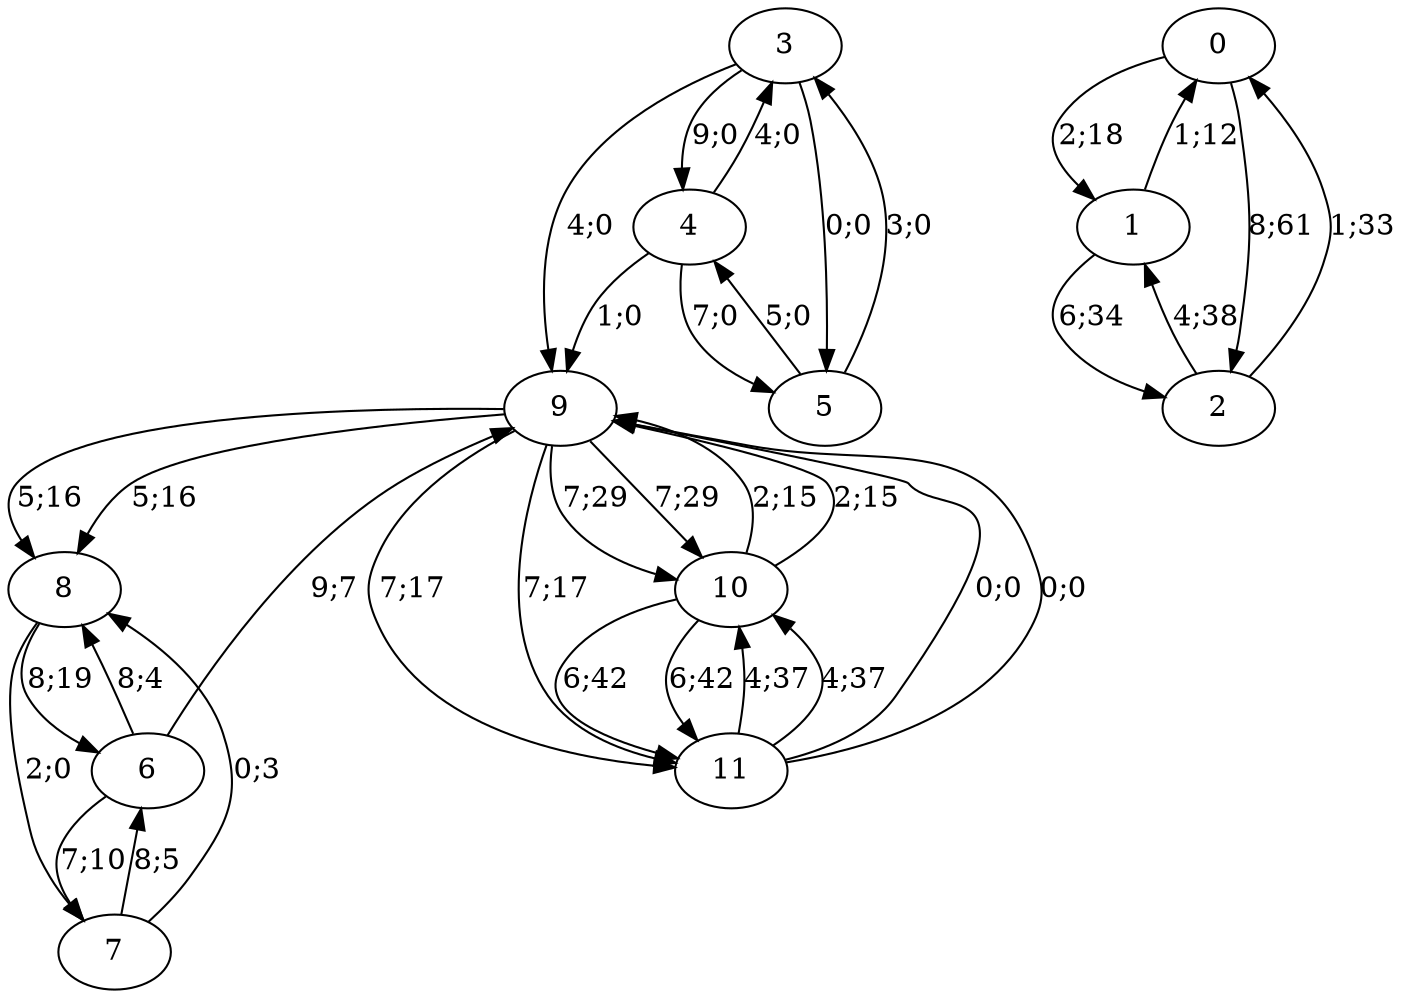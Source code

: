digraph graph543 {




















9 -> 8 [color=black,label="5;16"]
9 -> 10 [color=black,label="7;29"]
9 -> 11 [color=black,label="7;17"]


10 -> 9 [color=black,label="2;15"]
10 -> 11 [color=black,label="6;42"]


11 -> 9 [color=black,label="0;0"]
11 -> 10 [color=black,label="4;37"]




















9 -> 8 [color=black,label="5;16"]
9 -> 10 [color=black,label="7;29"]
9 -> 11 [color=black,label="7;17"]


10 -> 9 [color=black,label="2;15"]
10 -> 11 [color=black,label="6;42"]


11 -> 9 [color=black,label="0;0"]
11 -> 10 [color=black,label="4;37"]














6 -> 9 [color=black,label="9;7"]
6 -> 7 [color=black,label="7;10"]
6 -> 8 [color=black,label="8;4"]


7 -> 6 [color=black,label="8;5"]
7 -> 8 [color=black,label="0;3"]


8 -> 6 [color=black,label="8;19"]
8 -> 7 [color=black,label="2;0"]














3 -> 9 [color=black,label="4;0"]
3 -> 4 [color=black,label="9;0"]
3 -> 5 [color=black,label="0;0"]


4 -> 9 [color=black,label="1;0"]
4 -> 3 [color=black,label="4;0"]
4 -> 5 [color=black,label="7;0"]


5 -> 3 [color=black,label="3;0"]
5 -> 4 [color=black,label="5;0"]














0 -> 1 [color=black,label="2;18"]
0 -> 2 [color=black,label="8;61"]


1 -> 0 [color=black,label="1;12"]
1 -> 2 [color=black,label="6;34"]


2 -> 0 [color=black,label="1;33"]
2 -> 1 [color=black,label="4;38"]



















}